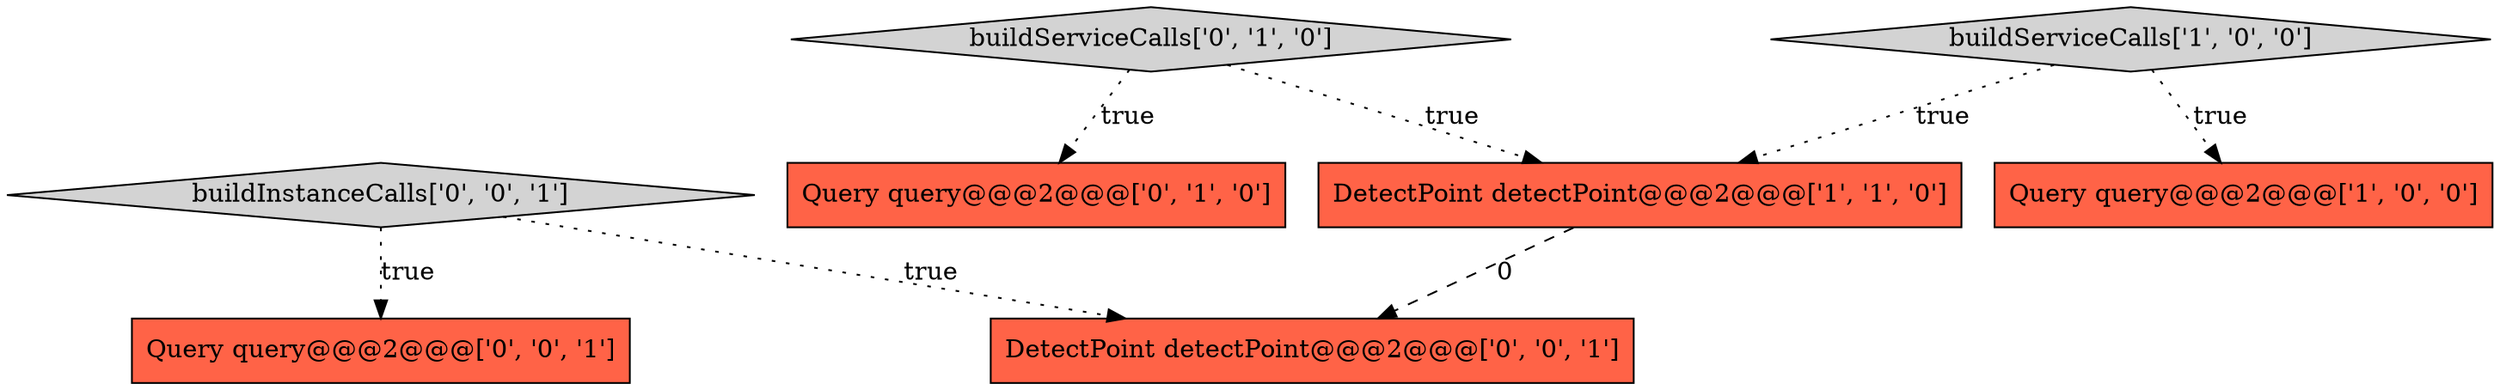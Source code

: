 digraph {
7 [style = filled, label = "DetectPoint detectPoint@@@2@@@['0', '0', '1']", fillcolor = tomato, shape = box image = "AAA0AAABBB3BBB"];
0 [style = filled, label = "Query query@@@2@@@['1', '0', '0']", fillcolor = tomato, shape = box image = "AAA0AAABBB1BBB"];
4 [style = filled, label = "buildServiceCalls['0', '1', '0']", fillcolor = lightgray, shape = diamond image = "AAA0AAABBB2BBB"];
1 [style = filled, label = "buildServiceCalls['1', '0', '0']", fillcolor = lightgray, shape = diamond image = "AAA0AAABBB1BBB"];
3 [style = filled, label = "Query query@@@2@@@['0', '1', '0']", fillcolor = tomato, shape = box image = "AAA0AAABBB2BBB"];
5 [style = filled, label = "buildInstanceCalls['0', '0', '1']", fillcolor = lightgray, shape = diamond image = "AAA0AAABBB3BBB"];
6 [style = filled, label = "Query query@@@2@@@['0', '0', '1']", fillcolor = tomato, shape = box image = "AAA0AAABBB3BBB"];
2 [style = filled, label = "DetectPoint detectPoint@@@2@@@['1', '1', '0']", fillcolor = tomato, shape = box image = "AAA0AAABBB1BBB"];
5->6 [style = dotted, label="true"];
1->0 [style = dotted, label="true"];
4->3 [style = dotted, label="true"];
1->2 [style = dotted, label="true"];
2->7 [style = dashed, label="0"];
5->7 [style = dotted, label="true"];
4->2 [style = dotted, label="true"];
}
